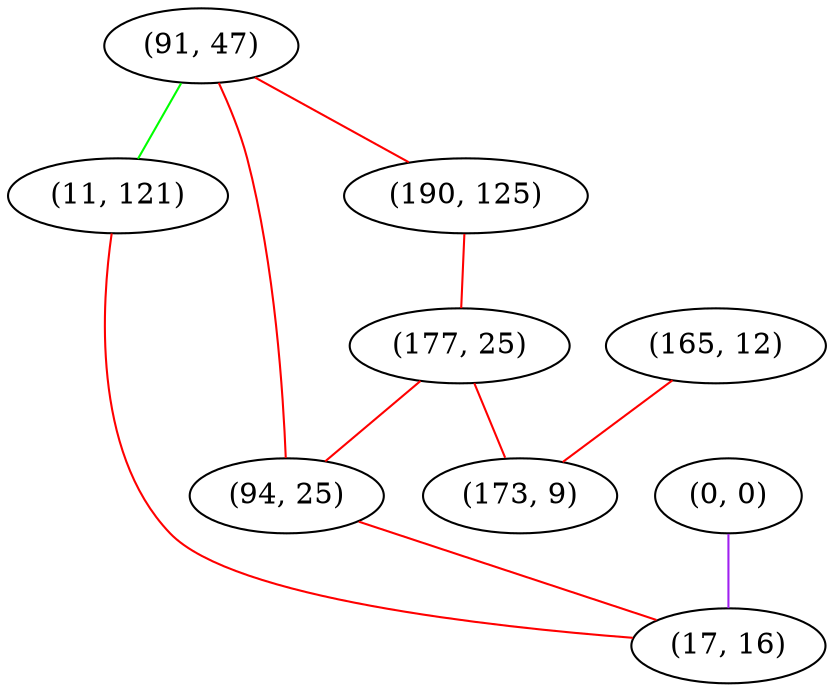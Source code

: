 graph "" {
"(0, 0)";
"(91, 47)";
"(165, 12)";
"(190, 125)";
"(177, 25)";
"(173, 9)";
"(94, 25)";
"(11, 121)";
"(17, 16)";
"(0, 0)" -- "(17, 16)"  [color=purple, key=0, weight=4];
"(91, 47)" -- "(94, 25)"  [color=red, key=0, weight=1];
"(91, 47)" -- "(11, 121)"  [color=green, key=0, weight=2];
"(91, 47)" -- "(190, 125)"  [color=red, key=0, weight=1];
"(165, 12)" -- "(173, 9)"  [color=red, key=0, weight=1];
"(190, 125)" -- "(177, 25)"  [color=red, key=0, weight=1];
"(177, 25)" -- "(173, 9)"  [color=red, key=0, weight=1];
"(177, 25)" -- "(94, 25)"  [color=red, key=0, weight=1];
"(94, 25)" -- "(17, 16)"  [color=red, key=0, weight=1];
"(11, 121)" -- "(17, 16)"  [color=red, key=0, weight=1];
}

